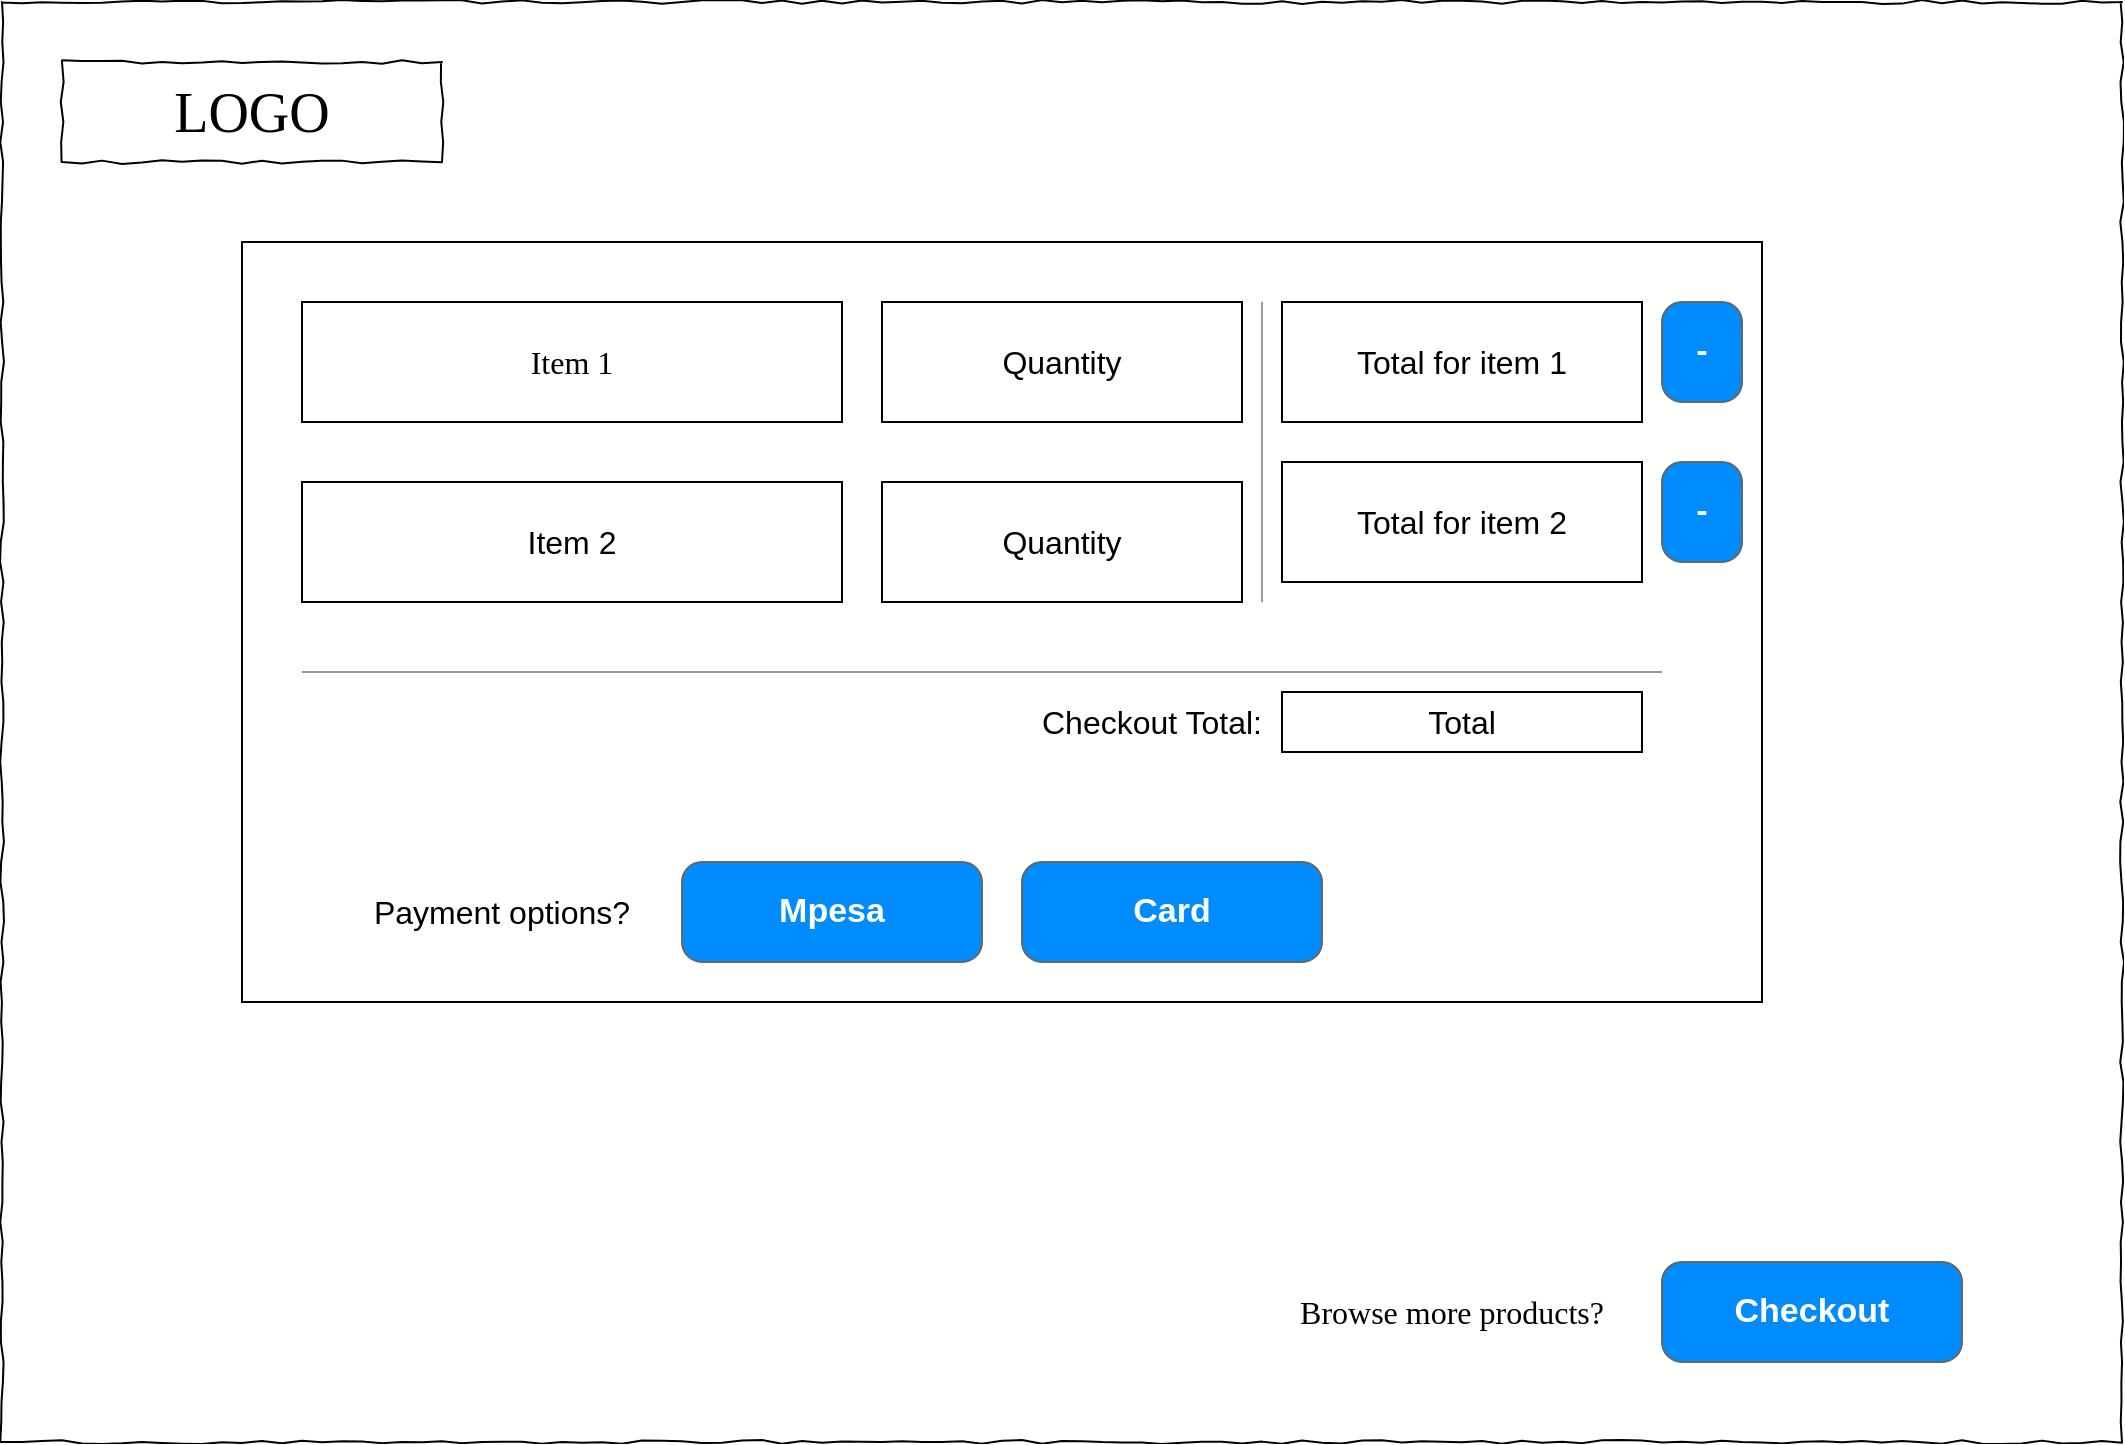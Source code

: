 <mxfile version="22.1.11" type="github">
  <diagram name="Page-1" id="03018318-947c-dd8e-b7a3-06fadd420f32">
    <mxGraphModel dx="2100" dy="1994" grid="1" gridSize="10" guides="1" tooltips="1" connect="1" arrows="1" fold="1" page="1" pageScale="1" pageWidth="1100" pageHeight="850" background="none" math="0" shadow="0">
      <root>
        <mxCell id="0" />
        <mxCell id="1" parent="0" />
        <mxCell id="677b7b8949515195-1" value="" style="whiteSpace=wrap;html=1;rounded=0;shadow=0;labelBackgroundColor=none;strokeColor=#000000;strokeWidth=1;fillColor=none;fontFamily=Verdana;fontSize=12;fontColor=#000000;align=center;comic=1;" parent="1" vertex="1">
          <mxGeometry x="20" y="-130" width="1060" height="720" as="geometry" />
        </mxCell>
        <mxCell id="677b7b8949515195-2" value="LOGO" style="whiteSpace=wrap;html=1;rounded=0;shadow=0;labelBackgroundColor=none;strokeWidth=1;fontFamily=Verdana;fontSize=28;align=center;comic=1;" parent="1" vertex="1">
          <mxGeometry x="50" y="-100" width="190" height="50" as="geometry" />
        </mxCell>
        <mxCell id="mznN22p75zOINk3rR5KD-5" value="&lt;font face=&quot;Verdana&quot;&gt;Browse more products?&lt;/font&gt;" style="text;html=1;strokeColor=none;fillColor=none;align=center;verticalAlign=middle;whiteSpace=wrap;rounded=0;fontSize=16;" vertex="1" parent="1">
          <mxGeometry x="630" y="510" width="230" height="30" as="geometry" />
        </mxCell>
        <mxCell id="mznN22p75zOINk3rR5KD-7" value="Checkout" style="strokeWidth=1;shadow=0;dashed=0;align=center;html=1;shape=mxgraph.mockup.buttons.button;strokeColor=#666666;fontColor=#ffffff;mainText=;buttonStyle=round;fontSize=17;fontStyle=1;fillColor=#008cff;whiteSpace=wrap;" vertex="1" parent="1">
          <mxGeometry x="850" y="500" width="150" height="50" as="geometry" />
        </mxCell>
        <mxCell id="mznN22p75zOINk3rR5KD-13" value="" style="rounded=0;whiteSpace=wrap;html=1;fontSize=16;" vertex="1" parent="1">
          <mxGeometry x="140" y="-10" width="760" height="380" as="geometry" />
        </mxCell>
        <mxCell id="mznN22p75zOINk3rR5KD-14" value="&lt;font face=&quot;Verdana&quot;&gt;Item 1&lt;/font&gt;" style="rounded=0;whiteSpace=wrap;html=1;fontSize=16;" vertex="1" parent="1">
          <mxGeometry x="170" y="20" width="270" height="60" as="geometry" />
        </mxCell>
        <mxCell id="mznN22p75zOINk3rR5KD-15" value="Quantity" style="rounded=0;whiteSpace=wrap;html=1;fontSize=16;" vertex="1" parent="1">
          <mxGeometry x="460" y="20" width="180" height="60" as="geometry" />
        </mxCell>
        <mxCell id="mznN22p75zOINk3rR5KD-16" value="Total for item 1" style="rounded=0;whiteSpace=wrap;html=1;fontSize=16;" vertex="1" parent="1">
          <mxGeometry x="660" y="20" width="180" height="60" as="geometry" />
        </mxCell>
        <mxCell id="mznN22p75zOINk3rR5KD-17" value="Item 2" style="rounded=0;whiteSpace=wrap;html=1;fontSize=16;" vertex="1" parent="1">
          <mxGeometry x="170" y="110" width="270" height="60" as="geometry" />
        </mxCell>
        <mxCell id="mznN22p75zOINk3rR5KD-18" value="Quantity" style="rounded=0;whiteSpace=wrap;html=1;fontSize=16;" vertex="1" parent="1">
          <mxGeometry x="460" y="110" width="180" height="60" as="geometry" />
        </mxCell>
        <mxCell id="mznN22p75zOINk3rR5KD-19" value="Total for item 2" style="rounded=0;whiteSpace=wrap;html=1;fontSize=16;" vertex="1" parent="1">
          <mxGeometry x="660" y="100" width="180" height="60" as="geometry" />
        </mxCell>
        <mxCell id="mznN22p75zOINk3rR5KD-21" value="" style="verticalLabelPosition=bottom;shadow=0;dashed=0;align=center;html=1;verticalAlign=top;strokeWidth=1;shape=mxgraph.mockup.markup.line;strokeColor=#999999;direction=north;fontSize=16;" vertex="1" parent="1">
          <mxGeometry x="640" y="20" width="20" height="150" as="geometry" />
        </mxCell>
        <mxCell id="mznN22p75zOINk3rR5KD-22" value="" style="verticalLabelPosition=bottom;shadow=0;dashed=0;align=center;html=1;verticalAlign=top;strokeWidth=1;shape=mxgraph.mockup.markup.line;strokeColor=#999999;fontSize=16;" vertex="1" parent="1">
          <mxGeometry x="170" y="160" width="680" height="90" as="geometry" />
        </mxCell>
        <mxCell id="mznN22p75zOINk3rR5KD-24" value="Checkout Total:" style="text;html=1;strokeColor=none;fillColor=none;align=center;verticalAlign=middle;whiteSpace=wrap;rounded=0;fontSize=16;" vertex="1" parent="1">
          <mxGeometry x="520" y="215" width="150" height="30" as="geometry" />
        </mxCell>
        <mxCell id="mznN22p75zOINk3rR5KD-25" value="Total" style="rounded=0;whiteSpace=wrap;html=1;fontSize=16;" vertex="1" parent="1">
          <mxGeometry x="660" y="215" width="180" height="30" as="geometry" />
        </mxCell>
        <mxCell id="mznN22p75zOINk3rR5KD-26" value="Payment options?" style="text;html=1;strokeColor=none;fillColor=none;align=center;verticalAlign=middle;whiteSpace=wrap;rounded=0;fontSize=16;" vertex="1" parent="1">
          <mxGeometry x="180" y="310" width="180" height="30" as="geometry" />
        </mxCell>
        <mxCell id="mznN22p75zOINk3rR5KD-27" value="Mpesa" style="strokeWidth=1;shadow=0;dashed=0;align=center;html=1;shape=mxgraph.mockup.buttons.button;strokeColor=#666666;fontColor=#ffffff;mainText=;buttonStyle=round;fontSize=17;fontStyle=1;fillColor=#008cff;whiteSpace=wrap;" vertex="1" parent="1">
          <mxGeometry x="360" y="300" width="150" height="50" as="geometry" />
        </mxCell>
        <mxCell id="mznN22p75zOINk3rR5KD-28" value="Card" style="strokeWidth=1;shadow=0;dashed=0;align=center;html=1;shape=mxgraph.mockup.buttons.button;strokeColor=#666666;fontColor=#ffffff;mainText=;buttonStyle=round;fontSize=17;fontStyle=1;fillColor=#008cff;whiteSpace=wrap;" vertex="1" parent="1">
          <mxGeometry x="530" y="300" width="150" height="50" as="geometry" />
        </mxCell>
        <mxCell id="mznN22p75zOINk3rR5KD-29" value="-" style="strokeWidth=1;shadow=0;dashed=0;align=center;html=1;shape=mxgraph.mockup.buttons.button;strokeColor=#666666;fontColor=#ffffff;mainText=;buttonStyle=round;fontSize=17;fontStyle=1;fillColor=#008cff;whiteSpace=wrap;" vertex="1" parent="1">
          <mxGeometry x="850" y="20" width="40" height="50" as="geometry" />
        </mxCell>
        <mxCell id="mznN22p75zOINk3rR5KD-31" value="-" style="strokeWidth=1;shadow=0;dashed=0;align=center;html=1;shape=mxgraph.mockup.buttons.button;strokeColor=#666666;fontColor=#ffffff;mainText=;buttonStyle=round;fontSize=17;fontStyle=1;fillColor=#008cff;whiteSpace=wrap;" vertex="1" parent="1">
          <mxGeometry x="850" y="100" width="40" height="50" as="geometry" />
        </mxCell>
      </root>
    </mxGraphModel>
  </diagram>
</mxfile>
